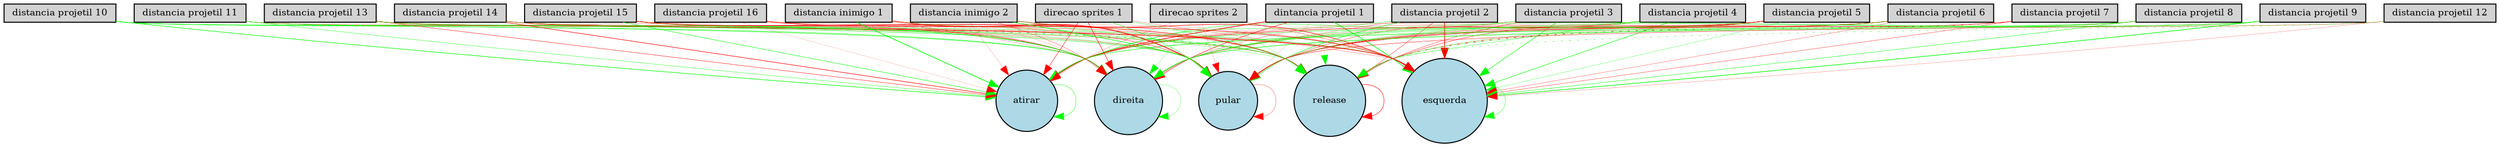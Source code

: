 digraph {
	node [fontsize=9 height=0.2 shape=circle width=0.2]
	"dintancia projetil 1" [fillcolor=lightgray shape=box style=filled]
	"distancia projetil 2" [fillcolor=lightgray shape=box style=filled]
	"distancia projetil 3" [fillcolor=lightgray shape=box style=filled]
	"distancia projetil 4" [fillcolor=lightgray shape=box style=filled]
	"distancia projetil 5" [fillcolor=lightgray shape=box style=filled]
	"distancia projetil 6" [fillcolor=lightgray shape=box style=filled]
	"distancia projetil 7" [fillcolor=lightgray shape=box style=filled]
	"distancia projetil 8" [fillcolor=lightgray shape=box style=filled]
	"distancia projetil 9" [fillcolor=lightgray shape=box style=filled]
	"distancia projetil 10" [fillcolor=lightgray shape=box style=filled]
	"distancia projetil 11" [fillcolor=lightgray shape=box style=filled]
	"distancia projetil 12" [fillcolor=lightgray shape=box style=filled]
	"distancia projetil 13" [fillcolor=lightgray shape=box style=filled]
	"distancia projetil 14" [fillcolor=lightgray shape=box style=filled]
	"distancia projetil 15" [fillcolor=lightgray shape=box style=filled]
	"distancia projetil 16" [fillcolor=lightgray shape=box style=filled]
	"distancia inimigo 1" [fillcolor=lightgray shape=box style=filled]
	"distancia inimigo 2" [fillcolor=lightgray shape=box style=filled]
	"direcao sprites 1" [fillcolor=lightgray shape=box style=filled]
	"direcao sprites 2" [fillcolor=lightgray shape=box style=filled]
	esquerda [fillcolor=lightblue style=filled]
	direita [fillcolor=lightblue style=filled]
	pular [fillcolor=lightblue style=filled]
	atirar [fillcolor=lightblue style=filled]
	release [fillcolor=lightblue style=filled]
	"dintancia projetil 1" -> esquerda [color=green penwidth=0.637987644166 style=solid]
	"distancia projetil 16" -> atirar [color=red penwidth=0.105581693973 style=solid]
	"distancia projetil 15" -> pular [color=red penwidth=0.295291394084 style=solid]
	"distancia inimigo 2" -> direita [color=red penwidth=0.238947902041 style=solid]
	"distancia projetil 13" -> atirar [color=red penwidth=0.351698049199 style=solid]
	"distancia projetil 8" -> direita [color=green penwidth=0.285245341967 style=solid]
	"distancia projetil 12" -> release [color=green penwidth=0.306910986574 style=dotted]
	"distancia projetil 2" -> esquerda [color=red penwidth=0.687322852728 style=solid]
	"distancia projetil 10" -> atirar [color=green penwidth=0.532610598516 style=solid]
	"distancia projetil 5" -> direita [color=green penwidth=0.305324285183 style=solid]
	"distancia projetil 16" -> esquerda [color=red penwidth=0.537738552552 style=solid]
	"distancia inimigo 2" -> pular [color=green penwidth=0.531186088094 style=solid]
	direita -> direita [color=green penwidth=0.206733028649 style=solid]
	"distancia projetil 6" -> direita [color=green penwidth=0.462817278222 style=solid]
	"distancia projetil 3" -> direita [color=red penwidth=0.109201790503 style=solid]
	"direcao sprites 1" -> esquerda [color=red penwidth=0.194426878001 style=solid]
	"distancia projetil 14" -> esquerda [color=red penwidth=0.118064290508 style=solid]
	"distancia projetil 11" -> pular [color=red penwidth=0.217702756329 style=solid]
	"distancia projetil 6" -> pular [color=red penwidth=0.454289825663 style=solid]
	"distancia projetil 2" -> atirar [color=green penwidth=0.313238839348 style=solid]
	"distancia projetil 9" -> atirar [color=green penwidth=0.221759413968 style=solid]
	"distancia projetil 4" -> direita [color=red penwidth=0.121285112708 style=solid]
	"dintancia projetil 1" -> release [color=green penwidth=0.127469873868 style=solid]
	"distancia projetil 3" -> release [color=red penwidth=0.283425372678 style=solid]
	"direcao sprites 2" -> pular [color=red penwidth=0.144231938415 style=solid]
	"direcao sprites 1" -> atirar [color=red penwidth=0.391761730463 style=solid]
	"distancia inimigo 1" -> esquerda [color=green penwidth=0.143096807845 style=solid]
	"distancia projetil 12" -> esquerda [color=red penwidth=0.159046382605 style=solid]
	"distancia inimigo 1" -> release [color=green penwidth=0.110755208424 style=solid]
	"distancia projetil 7" -> esquerda [color=red penwidth=0.27110774267 style=solid]
	"dintancia projetil 1" -> direita [color=red penwidth=0.435532333097 style=solid]
	"distancia projetil 16" -> release [color=red penwidth=0.275670318472 style=solid]
	"distancia projetil 15" -> direita [color=green penwidth=0.607479122046 style=solid]
	"distancia projetil 13" -> pular [color=green penwidth=0.139739058023 style=solid]
	"distancia projetil 8" -> pular [color=green penwidth=0.251947306867 style=solid]
	pular -> pular [color=red penwidth=0.221052213796 style=solid]
	"distancia projetil 7" -> atirar [color=red penwidth=0.10375253601 style=solid]
	"distancia projetil 10" -> esquerda [color=green penwidth=0.310378423033 style=solid]
	"distancia projetil 5" -> esquerda [color=green penwidth=0.215783533051 style=solid]
	"distancia projetil 2" -> pular [color=green penwidth=0.455152975298 style=solid]
	"dintancia projetil 1" -> pular [color=red penwidth=0.101962392168 style=solid]
	"distancia projetil 16" -> direita [color=red penwidth=0.106241205137 style=solid]
	"direcao sprites 2" -> release [color=green penwidth=0.149069647355 style=solid]
	"distancia projetil 2" -> release [color=red penwidth=0.291796785871 style=solid]
	"distancia inimigo 2" -> atirar [color=red penwidth=0.119113323985 style=solid]
	"distancia projetil 13" -> direita [color=red penwidth=0.185654107767 style=solid]
	"distancia projetil 3" -> esquerda [color=green penwidth=0.455567902133 style=solid]
	"distancia projetil 14" -> direita [color=red penwidth=0.454451703332 style=solid]
	"distancia projetil 7" -> release [color=red penwidth=0.561331505958 style=dotted]
	"distancia projetil 11" -> direita [color=green penwidth=0.373604455836 style=solid]
	"distancia projetil 6" -> atirar [color=red penwidth=0.189458564896 style=solid]
	"distancia projetil 9" -> pular [color=red penwidth=0.141909905116 style=solid]
	"distancia projetil 4" -> pular [color=red penwidth=0.265434684349 style=solid]
	"distancia projetil 3" -> atirar [color=green penwidth=0.333389483845 style=solid]
	"direcao sprites 2" -> atirar [color=red penwidth=0.168800472734 style=solid]
	"direcao sprites 1" -> pular [color=green penwidth=0.344958184162 style=solid]
	"distancia projetil 14" -> pular [color=green penwidth=0.301861502926 style=solid]
	"distancia inimigo 1" -> atirar [color=green penwidth=0.674867835286 style=solid]
	"distancia projetil 12" -> direita [color=green penwidth=0.17806467817 style=solid]
	"distancia projetil 10" -> release [color=green penwidth=0.270040200162 style=solid]
	"distancia projetil 11" -> release [color=green penwidth=0.525457619104 style=dotted]
	"distancia projetil 5" -> release [color=red penwidth=0.328625477268 style=solid]
	"distancia projetil 6" -> release [color=green penwidth=0.191062074113 style=solid]
	"distancia projetil 9" -> direita [color=green penwidth=0.399546941964 style=solid]
	"direcao sprites 2" -> esquerda [color=red penwidth=0.233425383726 style=solid]
	"distancia projetil 15" -> esquerda [color=red penwidth=0.119329737315 style=solid]
	"distancia projetil 8" -> atirar [color=green penwidth=0.351626251903 style=solid]
	"distancia projetil 7" -> pular [color=red penwidth=0.301328350306 style=solid]
	"distancia projetil 10" -> direita [color=green penwidth=0.370417013119 style=solid]
	"distancia projetil 5" -> atirar [color=red penwidth=0.443978231249 style=solid]
	"distancia projetil 9" -> release [color=green penwidth=0.196395468477 style=solid]
	"distancia projetil 4" -> release [color=green penwidth=0.293975532049 style=solid]
	"dintancia projetil 1" -> atirar [color=red penwidth=0.697970769792 style=solid]
	"distancia projetil 16" -> pular [color=red penwidth=0.168700742547 style=dotted]
	"distancia projetil 15" -> atirar [color=green penwidth=0.413349212898 style=solid]
	"distancia inimigo 2" -> esquerda [color=red penwidth=0.497673695764 style=solid]
	"distancia projetil 13" -> esquerda [color=red penwidth=0.557137629622 style=solid]
	"distancia projetil 8" -> esquerda [color=green penwidth=0.359582089088 style=solid]
	"distancia projetil 10" -> pular [color=green penwidth=0.235690846467 style=solid]
	"distancia inimigo 1" -> direita [color=red penwidth=0.164072090769 style=solid]
	atirar -> atirar [color=green penwidth=0.335871887725 style=solid]
	"distancia projetil 11" -> esquerda [color=red penwidth=0.146045079699 style=solid]
	"distancia projetil 6" -> esquerda [color=red penwidth=0.220889193459 style=solid]
	release -> release [color=red penwidth=0.430522611449 style=solid]
	"distancia projetil 4" -> atirar [color=green penwidth=0.352352667784 style=solid]
	"distancia projetil 3" -> pular [color=red penwidth=0.104781679774 style=solid]
	"distancia projetil 15" -> release [color=red penwidth=0.538652661733 style=solid]
	"direcao sprites 1" -> direita [color=red penwidth=0.467607988584 style=solid]
	esquerda -> esquerda [color=green penwidth=0.302798383584 style=solid]
	"distancia projetil 14" -> atirar [color=red penwidth=0.503183755502 style=solid]
	"distancia inimigo 1" -> pular [color=red penwidth=0.75400371141 style=solid]
	"distancia projetil 12" -> pular [color=red penwidth=0.210872792039 style=solid]
	"distancia projetil 2" -> direita [color=red penwidth=0.187650836324 style=solid]
	"distancia projetil 11" -> atirar [color=green penwidth=0.295016969472 style=solid]
	"distancia projetil 9" -> esquerda [color=green penwidth=0.611025126022 style=solid]
	"distancia projetil 4" -> esquerda [color=green penwidth=0.46156441079 style=solid]
	"direcao sprites 2" -> direita [color=green penwidth=0.195485134401 style=solid]
	"distancia inimigo 2" -> release [color=green penwidth=0.216248515273 style=solid]
	"direcao sprites 1" -> release [color=green penwidth=0.282803565334 style=solid]
	"distancia projetil 13" -> release [color=green penwidth=0.348108243105 style=solid]
	"distancia projetil 14" -> release [color=red penwidth=0.165544172836 style=solid]
	"distancia projetil 8" -> release [color=red penwidth=0.125370595945 style=solid]
	"distancia projetil 7" -> direita [color=red penwidth=0.176339291751 style=solid]
	"distancia projetil 5" -> pular [color=red penwidth=0.421057004265 style=solid]
}

